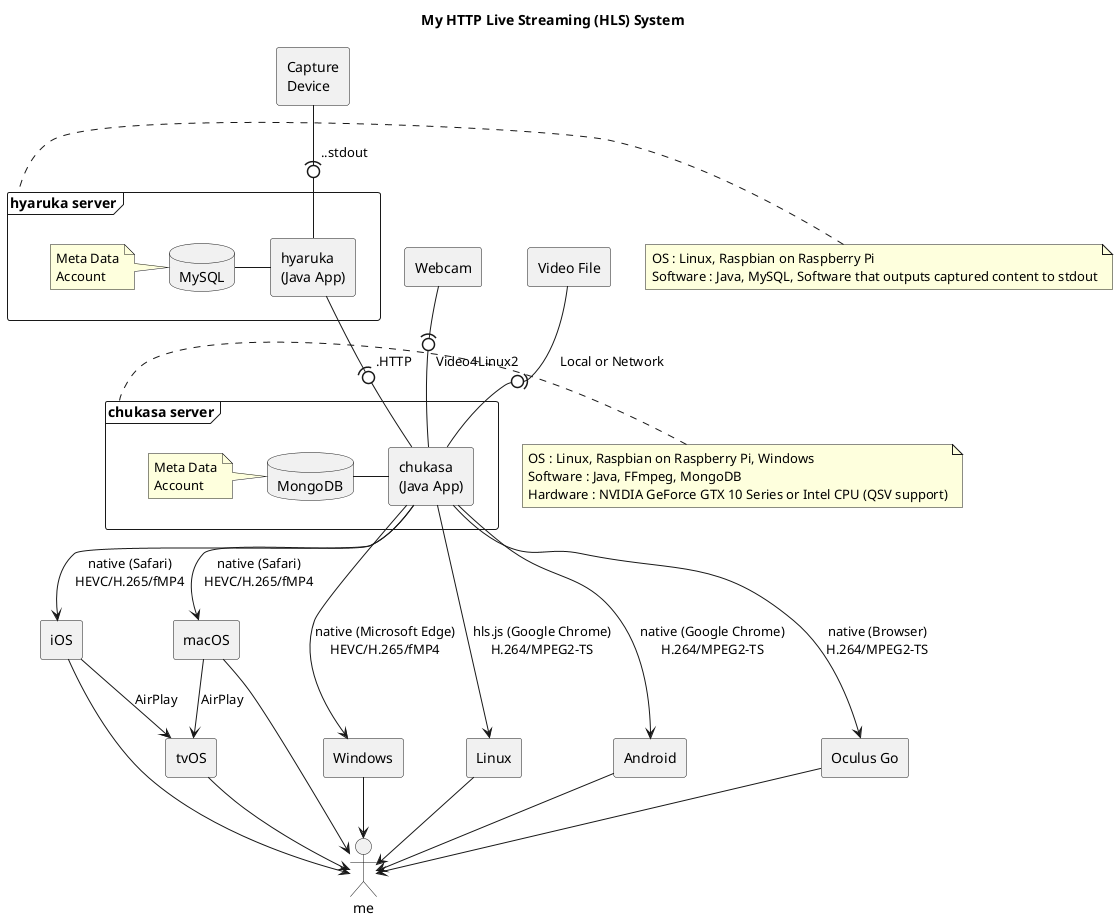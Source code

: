 @startuml a

'left to right direction

title My HTTP Live Streaming (HLS) System

actor me

rectangle "iOS" as ios
rectangle "macOS" as macos
rectangle "tvOS" as tvos
rectangle "Windows" as windows
rectangle "Linux" as linux
rectangle "Android" as android
rectangle "Oculus Go" as oculus_go

frame "chukasa server" as chukasa_server {
    rectangle "chukasa\n(Java App)" as chukasa
    database chukasadb [
        MongoDB
    ]
    note left : Meta Data\nAccount
}
chukasadb - chukasa
note left of chukasa_server : OS : Linux, Raspbian on Raspberry Pi, Windows\nSoftware : Java, FFmpeg, MongoDB\nHardware : NVIDIA GeForce GTX 10 Series or Intel CPU (QSV support)

frame "hyaruka server" as hyaruka_server {
    rectangle "hyaruka\n(Java App)" as hyaruka
    database hyarukadb [
        MySQL
    ]
    note left : Meta Data\nAccount
}
hyarukadb - hyaruka
note left of hyaruka_server : OS : Linux, Raspbian on Raspberry Pi\nSoftware : Java, MySQL, Software that outputs captured content to stdout

rectangle "Capture\nDevice" as capture

rectangle "Webcam" as webcam
rectangle "Video File" as file

file -(0- chukasa : Local or Network
webcam -(0- chukasa : Video4Linux2
hyaruka -(0- chukasa : .HTTP
capture -(0- hyaruka : ..stdout

chukasa --> ios : native (Safari)\nHEVC/H.265/fMP4
chukasa --> macos : native (Safari)\nHEVC/H.265/fMP4
ios --> tvos : AirPlay
macos --> tvos : AirPlay
chukasa --> windows : native (Microsoft Edge)\nHEVC/H.265/fMP4

chukasa --> linux: hls.js (Google Chrome)\nH.264/MPEG2-TS
chukasa --> android  : native (Google Chrome)\nH.264/MPEG2-TS
chukasa --> oculus_go : native (Browser)\nH.264/MPEG2-TS

ios --> me
macos --> me
tvos --> me
windows --> me
linux --> me
android --> me
oculus_go --> me

@enduml